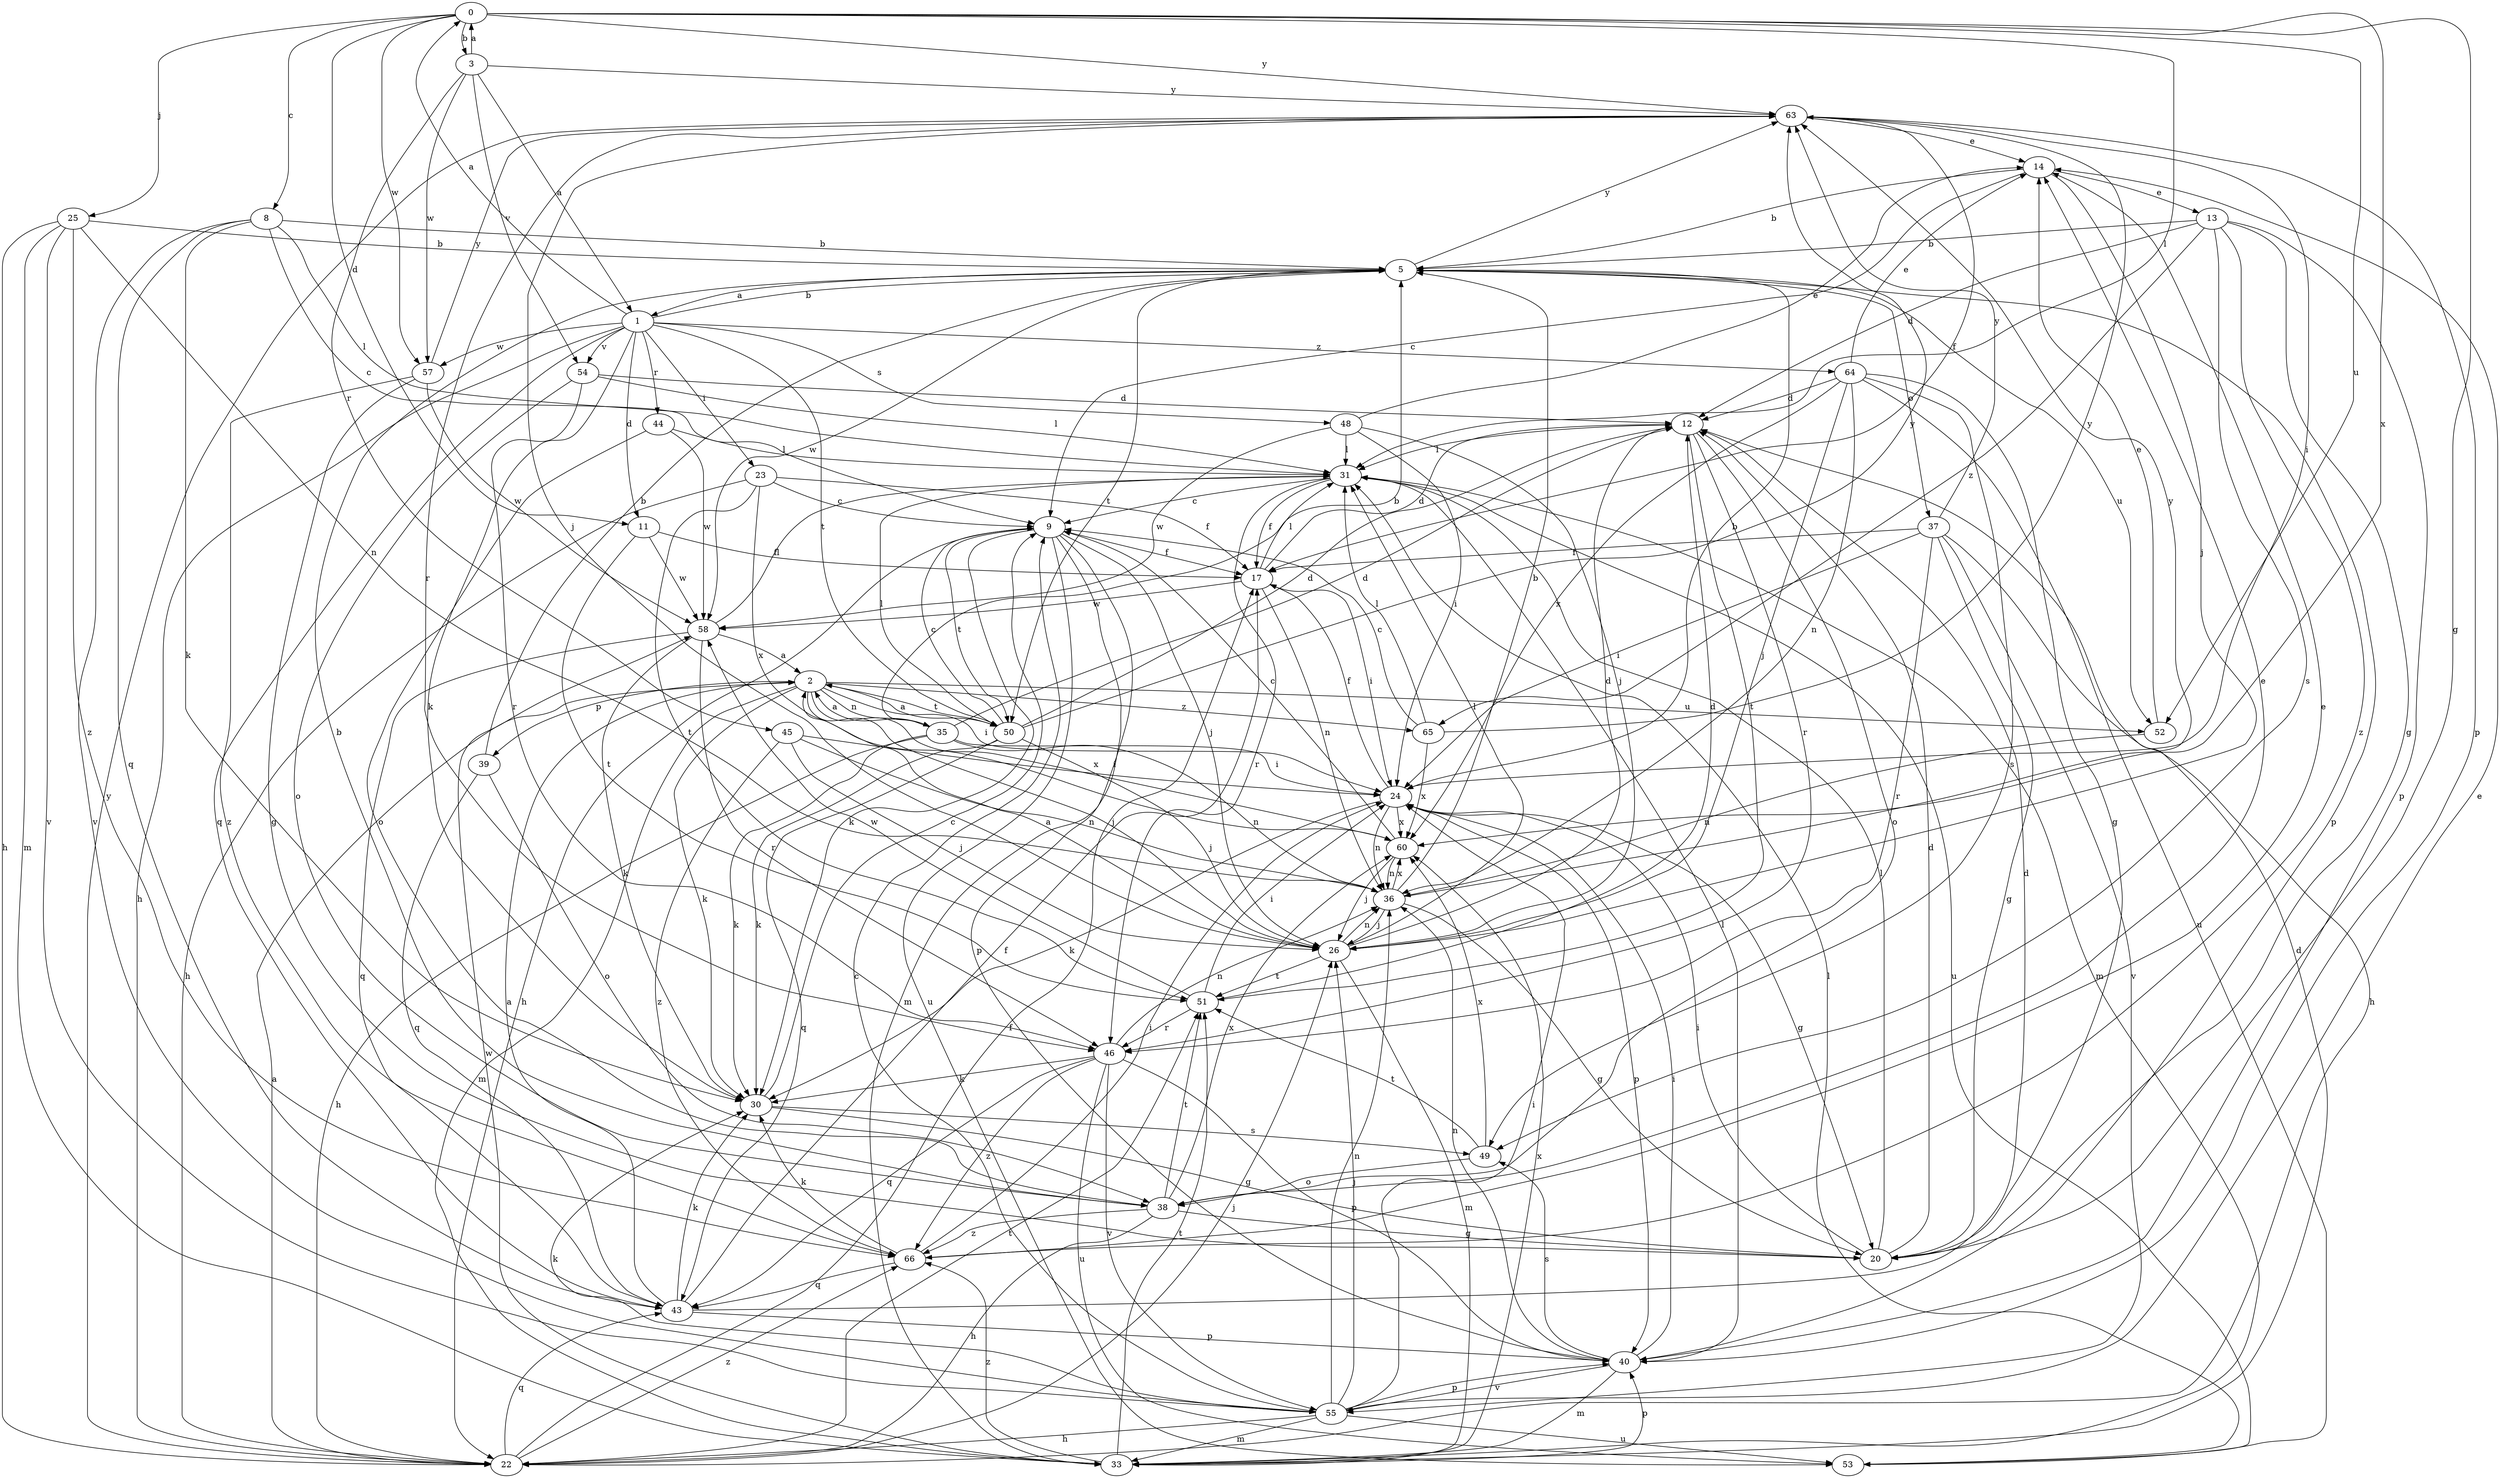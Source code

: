 strict digraph  {
0;
1;
2;
3;
5;
8;
9;
11;
12;
13;
14;
17;
20;
22;
23;
24;
25;
26;
30;
31;
33;
35;
36;
37;
38;
39;
40;
43;
44;
45;
46;
48;
49;
50;
51;
52;
53;
54;
55;
57;
58;
60;
63;
64;
65;
66;
0 -> 3  [label=b];
0 -> 8  [label=c];
0 -> 11  [label=d];
0 -> 20  [label=g];
0 -> 25  [label=j];
0 -> 31  [label=l];
0 -> 52  [label=u];
0 -> 57  [label=w];
0 -> 60  [label=x];
0 -> 63  [label=y];
1 -> 0  [label=a];
1 -> 5  [label=b];
1 -> 11  [label=d];
1 -> 22  [label=h];
1 -> 23  [label=i];
1 -> 30  [label=k];
1 -> 43  [label=q];
1 -> 44  [label=r];
1 -> 48  [label=s];
1 -> 50  [label=t];
1 -> 54  [label=v];
1 -> 57  [label=w];
1 -> 64  [label=z];
2 -> 24  [label=i];
2 -> 26  [label=j];
2 -> 30  [label=k];
2 -> 33  [label=m];
2 -> 35  [label=n];
2 -> 39  [label=p];
2 -> 50  [label=t];
2 -> 52  [label=u];
2 -> 60  [label=x];
2 -> 65  [label=z];
3 -> 0  [label=a];
3 -> 1  [label=a];
3 -> 45  [label=r];
3 -> 54  [label=v];
3 -> 57  [label=w];
3 -> 63  [label=y];
5 -> 1  [label=a];
5 -> 37  [label=o];
5 -> 40  [label=p];
5 -> 50  [label=t];
5 -> 52  [label=u];
5 -> 58  [label=w];
5 -> 63  [label=y];
8 -> 5  [label=b];
8 -> 9  [label=c];
8 -> 30  [label=k];
8 -> 31  [label=l];
8 -> 43  [label=q];
8 -> 55  [label=v];
9 -> 17  [label=f];
9 -> 22  [label=h];
9 -> 26  [label=j];
9 -> 30  [label=k];
9 -> 33  [label=m];
9 -> 40  [label=p];
9 -> 50  [label=t];
9 -> 53  [label=u];
11 -> 17  [label=f];
11 -> 51  [label=t];
11 -> 58  [label=w];
12 -> 31  [label=l];
12 -> 38  [label=o];
12 -> 46  [label=r];
12 -> 51  [label=t];
13 -> 5  [label=b];
13 -> 12  [label=d];
13 -> 20  [label=g];
13 -> 40  [label=p];
13 -> 49  [label=s];
13 -> 65  [label=z];
13 -> 66  [label=z];
14 -> 5  [label=b];
14 -> 9  [label=c];
14 -> 13  [label=e];
14 -> 26  [label=j];
17 -> 12  [label=d];
17 -> 24  [label=i];
17 -> 31  [label=l];
17 -> 36  [label=n];
17 -> 58  [label=w];
20 -> 12  [label=d];
20 -> 24  [label=i];
20 -> 31  [label=l];
22 -> 2  [label=a];
22 -> 17  [label=f];
22 -> 26  [label=j];
22 -> 43  [label=q];
22 -> 51  [label=t];
22 -> 63  [label=y];
22 -> 66  [label=z];
23 -> 9  [label=c];
23 -> 17  [label=f];
23 -> 22  [label=h];
23 -> 51  [label=t];
23 -> 60  [label=x];
24 -> 5  [label=b];
24 -> 17  [label=f];
24 -> 20  [label=g];
24 -> 30  [label=k];
24 -> 36  [label=n];
24 -> 40  [label=p];
24 -> 60  [label=x];
25 -> 5  [label=b];
25 -> 22  [label=h];
25 -> 33  [label=m];
25 -> 36  [label=n];
25 -> 55  [label=v];
25 -> 66  [label=z];
26 -> 2  [label=a];
26 -> 12  [label=d];
26 -> 31  [label=l];
26 -> 33  [label=m];
26 -> 36  [label=n];
26 -> 51  [label=t];
30 -> 9  [label=c];
30 -> 20  [label=g];
30 -> 49  [label=s];
31 -> 9  [label=c];
31 -> 17  [label=f];
31 -> 33  [label=m];
31 -> 46  [label=r];
31 -> 53  [label=u];
33 -> 12  [label=d];
33 -> 40  [label=p];
33 -> 51  [label=t];
33 -> 58  [label=w];
33 -> 60  [label=x];
33 -> 66  [label=z];
35 -> 2  [label=a];
35 -> 5  [label=b];
35 -> 12  [label=d];
35 -> 22  [label=h];
35 -> 24  [label=i];
35 -> 30  [label=k];
35 -> 36  [label=n];
36 -> 5  [label=b];
36 -> 20  [label=g];
36 -> 26  [label=j];
36 -> 60  [label=x];
36 -> 63  [label=y];
37 -> 17  [label=f];
37 -> 20  [label=g];
37 -> 22  [label=h];
37 -> 24  [label=i];
37 -> 46  [label=r];
37 -> 55  [label=v];
37 -> 63  [label=y];
38 -> 5  [label=b];
38 -> 14  [label=e];
38 -> 20  [label=g];
38 -> 22  [label=h];
38 -> 51  [label=t];
38 -> 60  [label=x];
38 -> 66  [label=z];
39 -> 5  [label=b];
39 -> 38  [label=o];
39 -> 43  [label=q];
40 -> 24  [label=i];
40 -> 31  [label=l];
40 -> 33  [label=m];
40 -> 36  [label=n];
40 -> 49  [label=s];
40 -> 55  [label=v];
43 -> 2  [label=a];
43 -> 12  [label=d];
43 -> 17  [label=f];
43 -> 30  [label=k];
43 -> 40  [label=p];
44 -> 31  [label=l];
44 -> 38  [label=o];
44 -> 58  [label=w];
45 -> 24  [label=i];
45 -> 26  [label=j];
45 -> 36  [label=n];
45 -> 66  [label=z];
46 -> 30  [label=k];
46 -> 36  [label=n];
46 -> 40  [label=p];
46 -> 43  [label=q];
46 -> 53  [label=u];
46 -> 55  [label=v];
46 -> 66  [label=z];
48 -> 14  [label=e];
48 -> 24  [label=i];
48 -> 26  [label=j];
48 -> 31  [label=l];
48 -> 58  [label=w];
49 -> 38  [label=o];
49 -> 51  [label=t];
49 -> 60  [label=x];
50 -> 2  [label=a];
50 -> 9  [label=c];
50 -> 12  [label=d];
50 -> 26  [label=j];
50 -> 30  [label=k];
50 -> 31  [label=l];
50 -> 43  [label=q];
50 -> 63  [label=y];
51 -> 12  [label=d];
51 -> 24  [label=i];
51 -> 46  [label=r];
51 -> 58  [label=w];
52 -> 14  [label=e];
52 -> 36  [label=n];
53 -> 31  [label=l];
54 -> 12  [label=d];
54 -> 31  [label=l];
54 -> 38  [label=o];
54 -> 46  [label=r];
55 -> 9  [label=c];
55 -> 14  [label=e];
55 -> 22  [label=h];
55 -> 24  [label=i];
55 -> 26  [label=j];
55 -> 30  [label=k];
55 -> 33  [label=m];
55 -> 36  [label=n];
55 -> 40  [label=p];
55 -> 53  [label=u];
57 -> 20  [label=g];
57 -> 58  [label=w];
57 -> 63  [label=y];
57 -> 66  [label=z];
58 -> 2  [label=a];
58 -> 30  [label=k];
58 -> 31  [label=l];
58 -> 43  [label=q];
58 -> 46  [label=r];
60 -> 9  [label=c];
60 -> 26  [label=j];
60 -> 36  [label=n];
63 -> 14  [label=e];
63 -> 17  [label=f];
63 -> 24  [label=i];
63 -> 26  [label=j];
63 -> 40  [label=p];
63 -> 46  [label=r];
64 -> 12  [label=d];
64 -> 14  [label=e];
64 -> 20  [label=g];
64 -> 26  [label=j];
64 -> 36  [label=n];
64 -> 49  [label=s];
64 -> 53  [label=u];
64 -> 60  [label=x];
65 -> 9  [label=c];
65 -> 31  [label=l];
65 -> 60  [label=x];
65 -> 63  [label=y];
66 -> 14  [label=e];
66 -> 24  [label=i];
66 -> 30  [label=k];
66 -> 43  [label=q];
}
